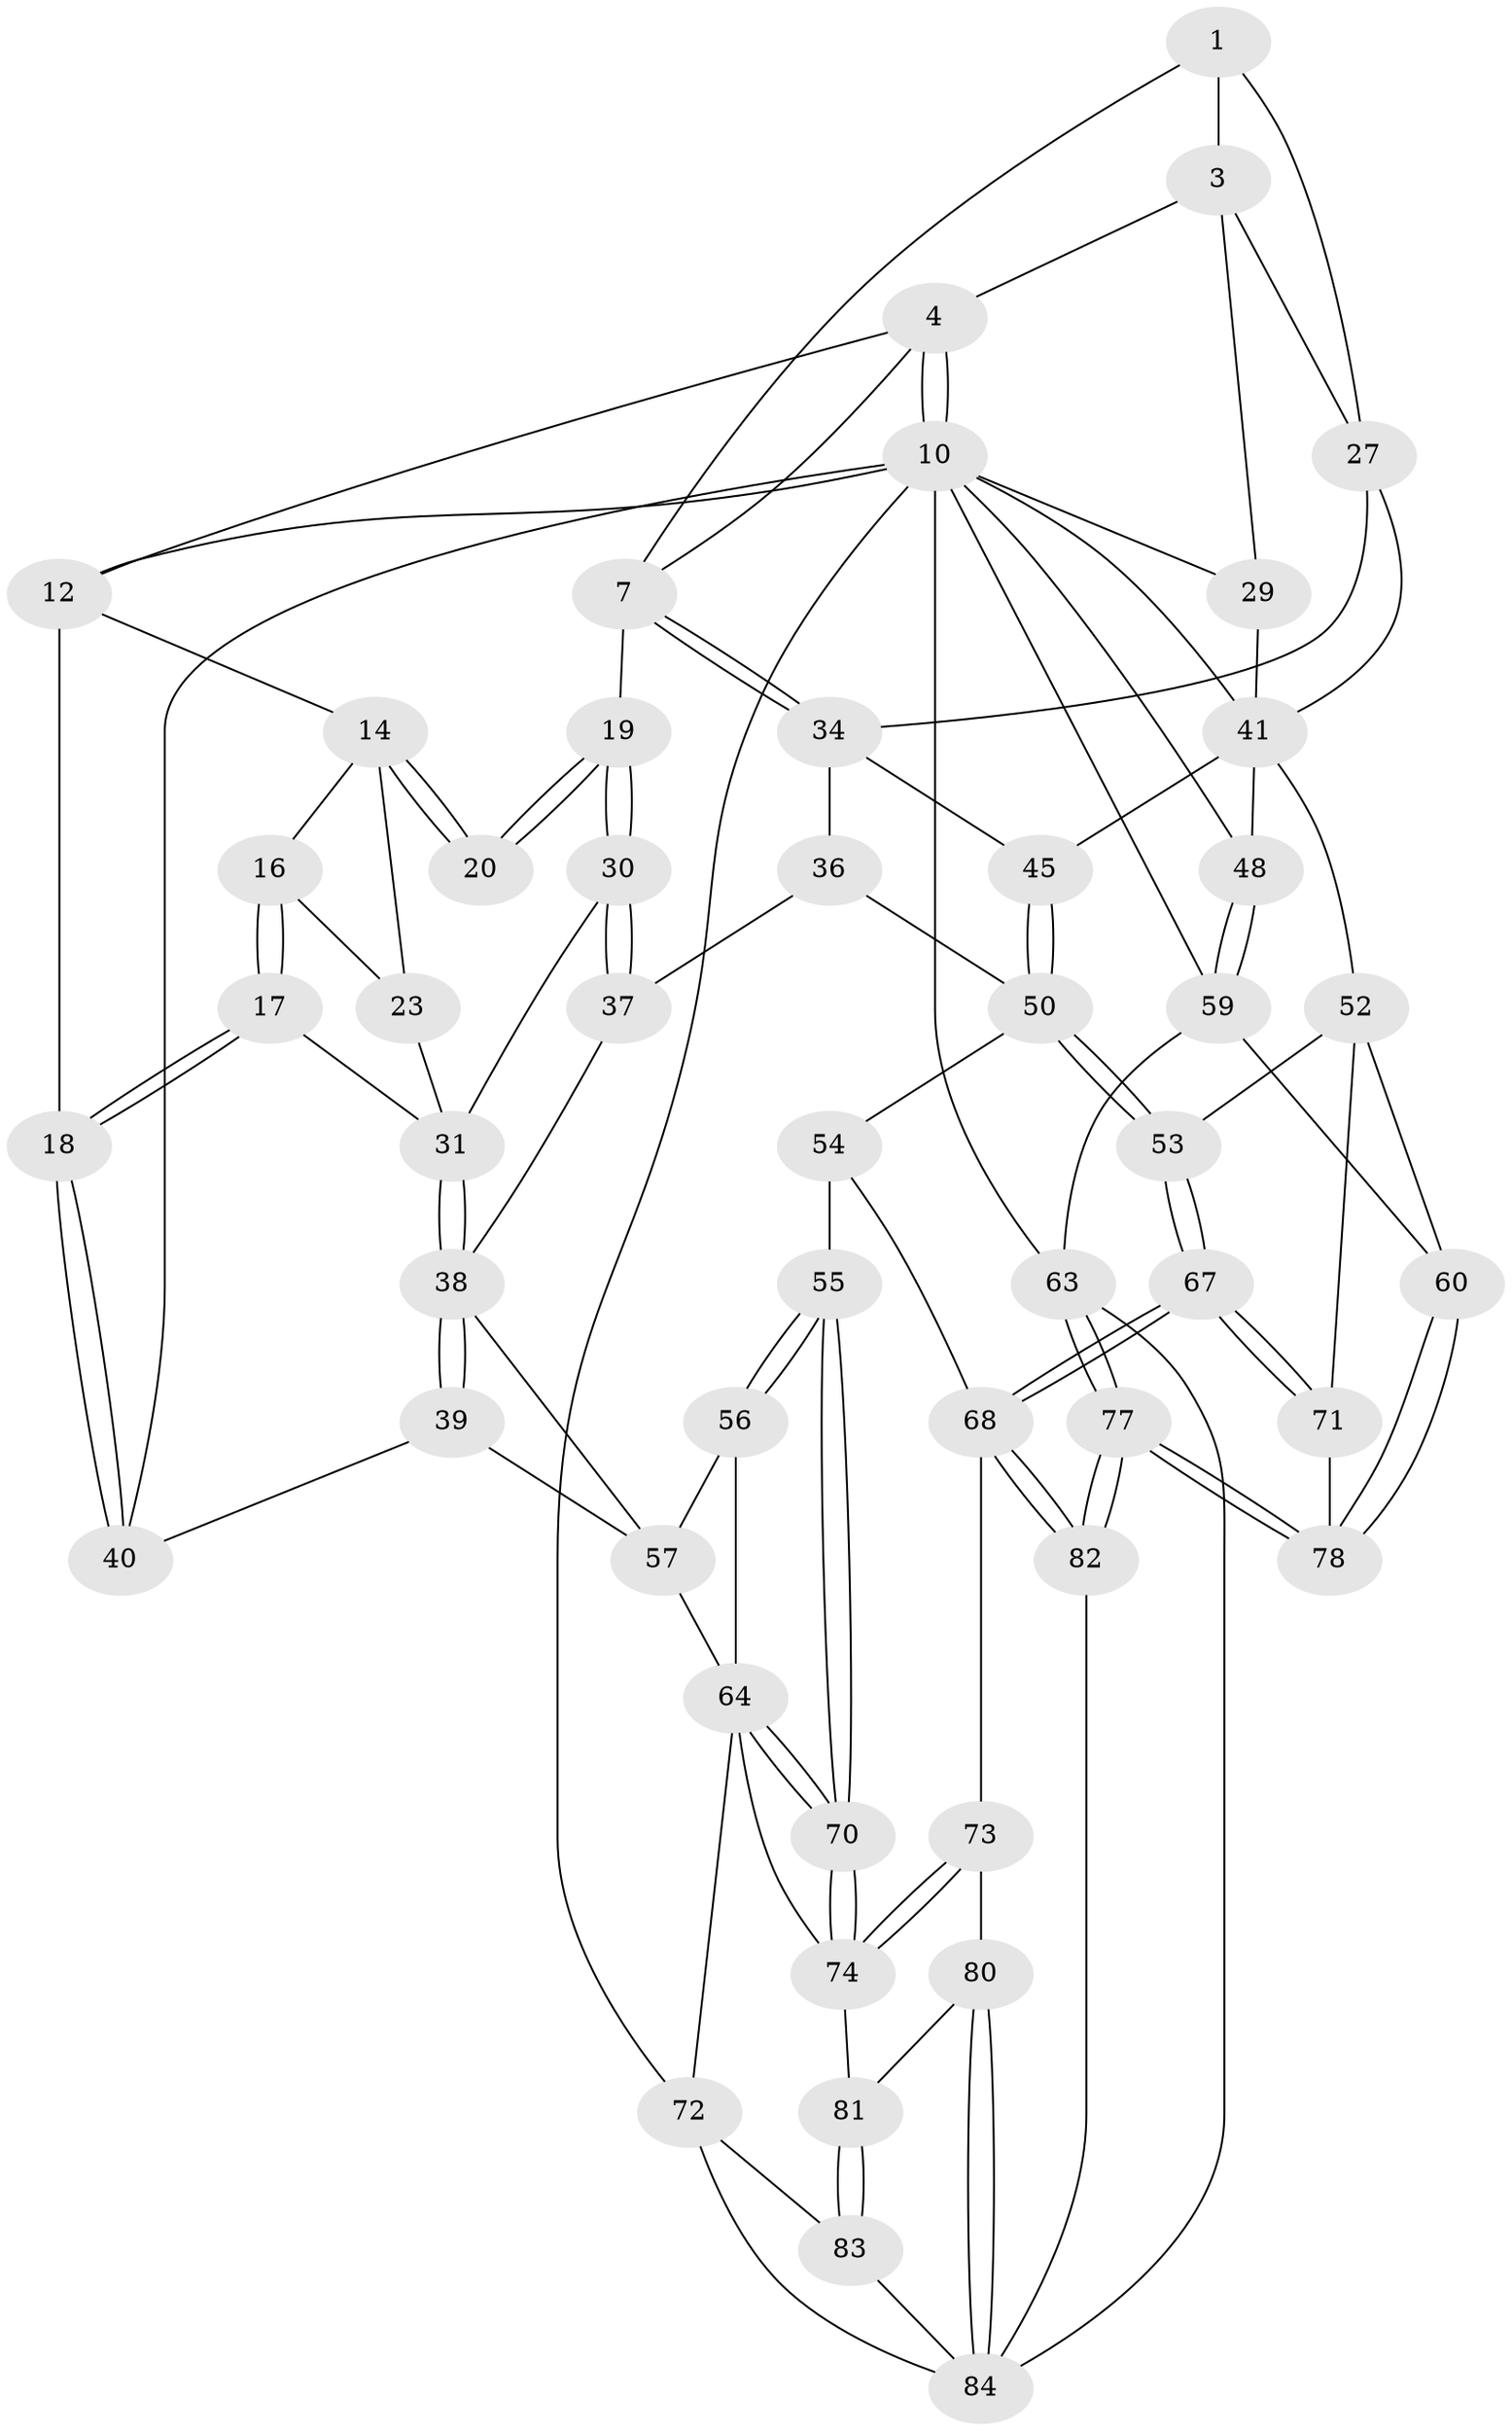 // original degree distribution, {3: 0.023529411764705882, 4: 0.2235294117647059, 5: 0.5647058823529412, 6: 0.18823529411764706}
// Generated by graph-tools (version 1.1) at 2025/21/03/04/25 18:21:28]
// undirected, 51 vertices, 120 edges
graph export_dot {
graph [start="1"]
  node [color=gray90,style=filled];
  1 [pos="+0.6819027317583405+0",super="+6+2"];
  3 [pos="+0.8814957434425476+0.1062266220797673",super="+26"];
  4 [pos="+1+0",super="+5"];
  7 [pos="+0.6010394317268559+0.2151850696857302",super="+8"];
  10 [pos="+1+0",super="+11+28"];
  12 [pos="+0.16856764850145342+0",super="+13"];
  14 [pos="+0.23419567108011302+0",super="+15"];
  16 [pos="+0.22040884144446315+0.1353181589800671"];
  17 [pos="+0.06747283125896175+0.2188548920236406"];
  18 [pos="+0.06180623004855396+0.2188897799537652"];
  19 [pos="+0.4926300221791918+0.20431387810597282"];
  20 [pos="+0.37728463392336026+0.1626603354663951"];
  23 [pos="+0.292310064857888+0.21294613972629658",super="+24"];
  27 [pos="+0.8128375067132749+0.2804263296731859",super="+33"];
  29 [pos="+1+0.24197772859464506"];
  30 [pos="+0.4418618479824703+0.2965771635887039"];
  31 [pos="+0.2633128938658718+0.2848493352766563",super="+32"];
  34 [pos="+0.6778545331731228+0.35567663919000486",super="+35"];
  36 [pos="+0.4483668632994168+0.4847328222107564"];
  37 [pos="+0.43858190044057205+0.4803444826430228"];
  38 [pos="+0.2501574385503936+0.35439015572897553",super="+42"];
  39 [pos="+0+0.4804902416137206"];
  40 [pos="+0+0.38526077756311133"];
  41 [pos="+0.8184514172716817+0.40535064384935593",super="+43"];
  45 [pos="+0.6828508466816372+0.4530553087077286"];
  48 [pos="+0.9082775337002014+0.5739387915762962"];
  50 [pos="+0.5931702517954958+0.6402449597977116",super="+51"];
  52 [pos="+0.770835070023629+0.5728196050205311",super="+61"];
  53 [pos="+0.6070576555817215+0.6483568635998651"];
  54 [pos="+0.47782656396751944+0.7183213844288483"];
  55 [pos="+0.4434156846342568+0.7390968888047638"];
  56 [pos="+0.2595385876808708+0.6166542832156708"];
  57 [pos="+0.2534382588546792+0.5944882033359622",super="+58"];
  59 [pos="+1+0.6464805262844378",super="+62"];
  60 [pos="+0.915263888421096+0.7378124252559958"];
  63 [pos="+1+1"];
  64 [pos="+0.24898385245219762+0.7069929766651767",super="+65"];
  67 [pos="+0.7436777303868821+0.866608027112805"];
  68 [pos="+0.7093298545873298+1",super="+69"];
  70 [pos="+0.4278897373329178+0.7724941865145577"];
  71 [pos="+0.8269191123432574+0.7930444814425441"];
  72 [pos="+0+0.7121653217647951"];
  73 [pos="+0.5365444668454198+0.9209551208563554",super="+79"];
  74 [pos="+0.42784895964605557+0.7725867545201393",super="+75"];
  77 [pos="+1+1"];
  78 [pos="+0.9955442952669165+0.8914075597388316"];
  80 [pos="+0.3747502908403628+0.9511179492872427"];
  81 [pos="+0.2174153863364545+0.9042227501791116"];
  82 [pos="+0.7188428370270389+1"];
  83 [pos="+0.18053327703854063+0.9365241299679667"];
  84 [pos="+0.5403532193629921+1",super="+85"];
  1 -- 7;
  1 -- 3;
  1 -- 27;
  3 -- 4;
  3 -- 27;
  3 -- 29;
  4 -- 10;
  4 -- 10;
  4 -- 12;
  4 -- 7;
  7 -- 34;
  7 -- 34;
  7 -- 19;
  10 -- 63;
  10 -- 40;
  10 -- 72;
  10 -- 12;
  10 -- 48;
  10 -- 41;
  10 -- 59;
  10 -- 29;
  12 -- 18;
  12 -- 14;
  14 -- 20 [weight=2];
  14 -- 20;
  14 -- 16;
  14 -- 23 [weight=2];
  16 -- 17;
  16 -- 17;
  16 -- 23;
  17 -- 18;
  17 -- 18;
  17 -- 31;
  18 -- 40;
  18 -- 40;
  19 -- 20;
  19 -- 20;
  19 -- 30;
  19 -- 30;
  23 -- 31;
  27 -- 41;
  27 -- 34;
  29 -- 41;
  30 -- 31;
  30 -- 37;
  30 -- 37;
  31 -- 38;
  31 -- 38;
  34 -- 36;
  34 -- 45;
  36 -- 37;
  36 -- 50;
  37 -- 38;
  38 -- 39;
  38 -- 39;
  38 -- 57;
  39 -- 40;
  39 -- 57;
  41 -- 48;
  41 -- 52;
  41 -- 45;
  45 -- 50;
  45 -- 50;
  48 -- 59;
  48 -- 59;
  50 -- 53;
  50 -- 53;
  50 -- 54;
  52 -- 53;
  52 -- 60;
  52 -- 71;
  53 -- 67;
  53 -- 67;
  54 -- 55;
  54 -- 68;
  55 -- 56;
  55 -- 56;
  55 -- 70;
  55 -- 70;
  56 -- 57;
  56 -- 64;
  57 -- 64;
  59 -- 60;
  59 -- 63;
  60 -- 78;
  60 -- 78;
  63 -- 77;
  63 -- 77;
  63 -- 84;
  64 -- 70;
  64 -- 70;
  64 -- 72;
  64 -- 74;
  67 -- 68;
  67 -- 68;
  67 -- 71;
  67 -- 71;
  68 -- 82;
  68 -- 82;
  68 -- 73;
  70 -- 74;
  70 -- 74;
  71 -- 78;
  72 -- 83;
  72 -- 84;
  73 -- 74 [weight=2];
  73 -- 74;
  73 -- 80;
  74 -- 81;
  77 -- 78;
  77 -- 78;
  77 -- 82;
  77 -- 82;
  80 -- 81;
  80 -- 84;
  80 -- 84;
  81 -- 83;
  81 -- 83;
  82 -- 84;
  83 -- 84;
}
